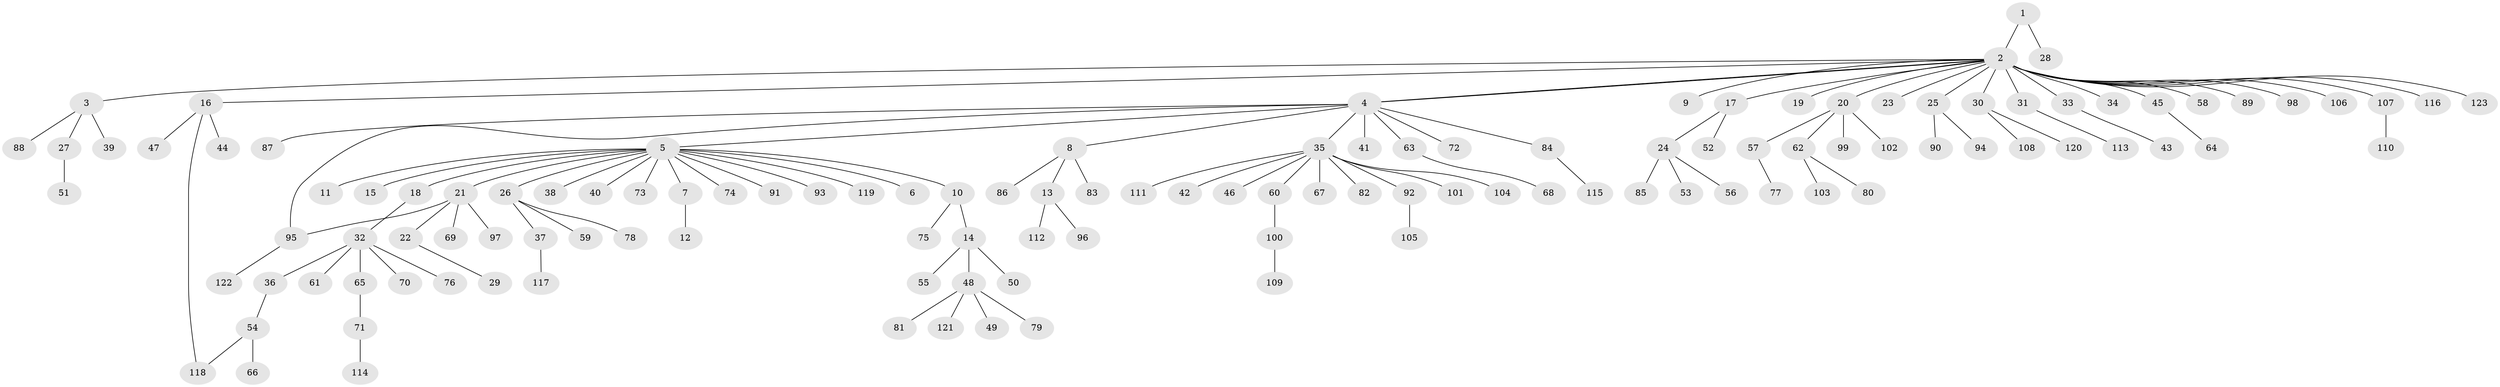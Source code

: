 // coarse degree distribution, {2: 0.11702127659574468, 22: 0.010638297872340425, 3: 0.07446808510638298, 10: 0.010638297872340425, 16: 0.010638297872340425, 1: 0.7127659574468085, 5: 0.02127659574468085, 7: 0.010638297872340425, 4: 0.02127659574468085, 9: 0.010638297872340425}
// Generated by graph-tools (version 1.1) at 2025/52/02/27/25 19:52:00]
// undirected, 123 vertices, 125 edges
graph export_dot {
graph [start="1"]
  node [color=gray90,style=filled];
  1;
  2;
  3;
  4;
  5;
  6;
  7;
  8;
  9;
  10;
  11;
  12;
  13;
  14;
  15;
  16;
  17;
  18;
  19;
  20;
  21;
  22;
  23;
  24;
  25;
  26;
  27;
  28;
  29;
  30;
  31;
  32;
  33;
  34;
  35;
  36;
  37;
  38;
  39;
  40;
  41;
  42;
  43;
  44;
  45;
  46;
  47;
  48;
  49;
  50;
  51;
  52;
  53;
  54;
  55;
  56;
  57;
  58;
  59;
  60;
  61;
  62;
  63;
  64;
  65;
  66;
  67;
  68;
  69;
  70;
  71;
  72;
  73;
  74;
  75;
  76;
  77;
  78;
  79;
  80;
  81;
  82;
  83;
  84;
  85;
  86;
  87;
  88;
  89;
  90;
  91;
  92;
  93;
  94;
  95;
  96;
  97;
  98;
  99;
  100;
  101;
  102;
  103;
  104;
  105;
  106;
  107;
  108;
  109;
  110;
  111;
  112;
  113;
  114;
  115;
  116;
  117;
  118;
  119;
  120;
  121;
  122;
  123;
  1 -- 2;
  1 -- 28;
  2 -- 3;
  2 -- 4;
  2 -- 4;
  2 -- 9;
  2 -- 16;
  2 -- 17;
  2 -- 19;
  2 -- 20;
  2 -- 23;
  2 -- 25;
  2 -- 30;
  2 -- 31;
  2 -- 33;
  2 -- 34;
  2 -- 45;
  2 -- 58;
  2 -- 89;
  2 -- 98;
  2 -- 106;
  2 -- 107;
  2 -- 116;
  2 -- 123;
  3 -- 27;
  3 -- 39;
  3 -- 88;
  4 -- 5;
  4 -- 8;
  4 -- 35;
  4 -- 41;
  4 -- 63;
  4 -- 72;
  4 -- 84;
  4 -- 87;
  4 -- 95;
  5 -- 6;
  5 -- 7;
  5 -- 10;
  5 -- 11;
  5 -- 15;
  5 -- 18;
  5 -- 21;
  5 -- 26;
  5 -- 38;
  5 -- 40;
  5 -- 73;
  5 -- 74;
  5 -- 91;
  5 -- 93;
  5 -- 119;
  7 -- 12;
  8 -- 13;
  8 -- 83;
  8 -- 86;
  10 -- 14;
  10 -- 75;
  13 -- 96;
  13 -- 112;
  14 -- 48;
  14 -- 50;
  14 -- 55;
  16 -- 44;
  16 -- 47;
  16 -- 118;
  17 -- 24;
  17 -- 52;
  18 -- 32;
  20 -- 57;
  20 -- 62;
  20 -- 99;
  20 -- 102;
  21 -- 22;
  21 -- 69;
  21 -- 95;
  21 -- 97;
  22 -- 29;
  24 -- 53;
  24 -- 56;
  24 -- 85;
  25 -- 90;
  25 -- 94;
  26 -- 37;
  26 -- 59;
  26 -- 78;
  27 -- 51;
  30 -- 108;
  30 -- 120;
  31 -- 113;
  32 -- 36;
  32 -- 61;
  32 -- 65;
  32 -- 70;
  32 -- 76;
  33 -- 43;
  35 -- 42;
  35 -- 46;
  35 -- 60;
  35 -- 67;
  35 -- 82;
  35 -- 92;
  35 -- 101;
  35 -- 104;
  35 -- 111;
  36 -- 54;
  37 -- 117;
  45 -- 64;
  48 -- 49;
  48 -- 79;
  48 -- 81;
  48 -- 121;
  54 -- 66;
  54 -- 118;
  57 -- 77;
  60 -- 100;
  62 -- 80;
  62 -- 103;
  63 -- 68;
  65 -- 71;
  71 -- 114;
  84 -- 115;
  92 -- 105;
  95 -- 122;
  100 -- 109;
  107 -- 110;
}
